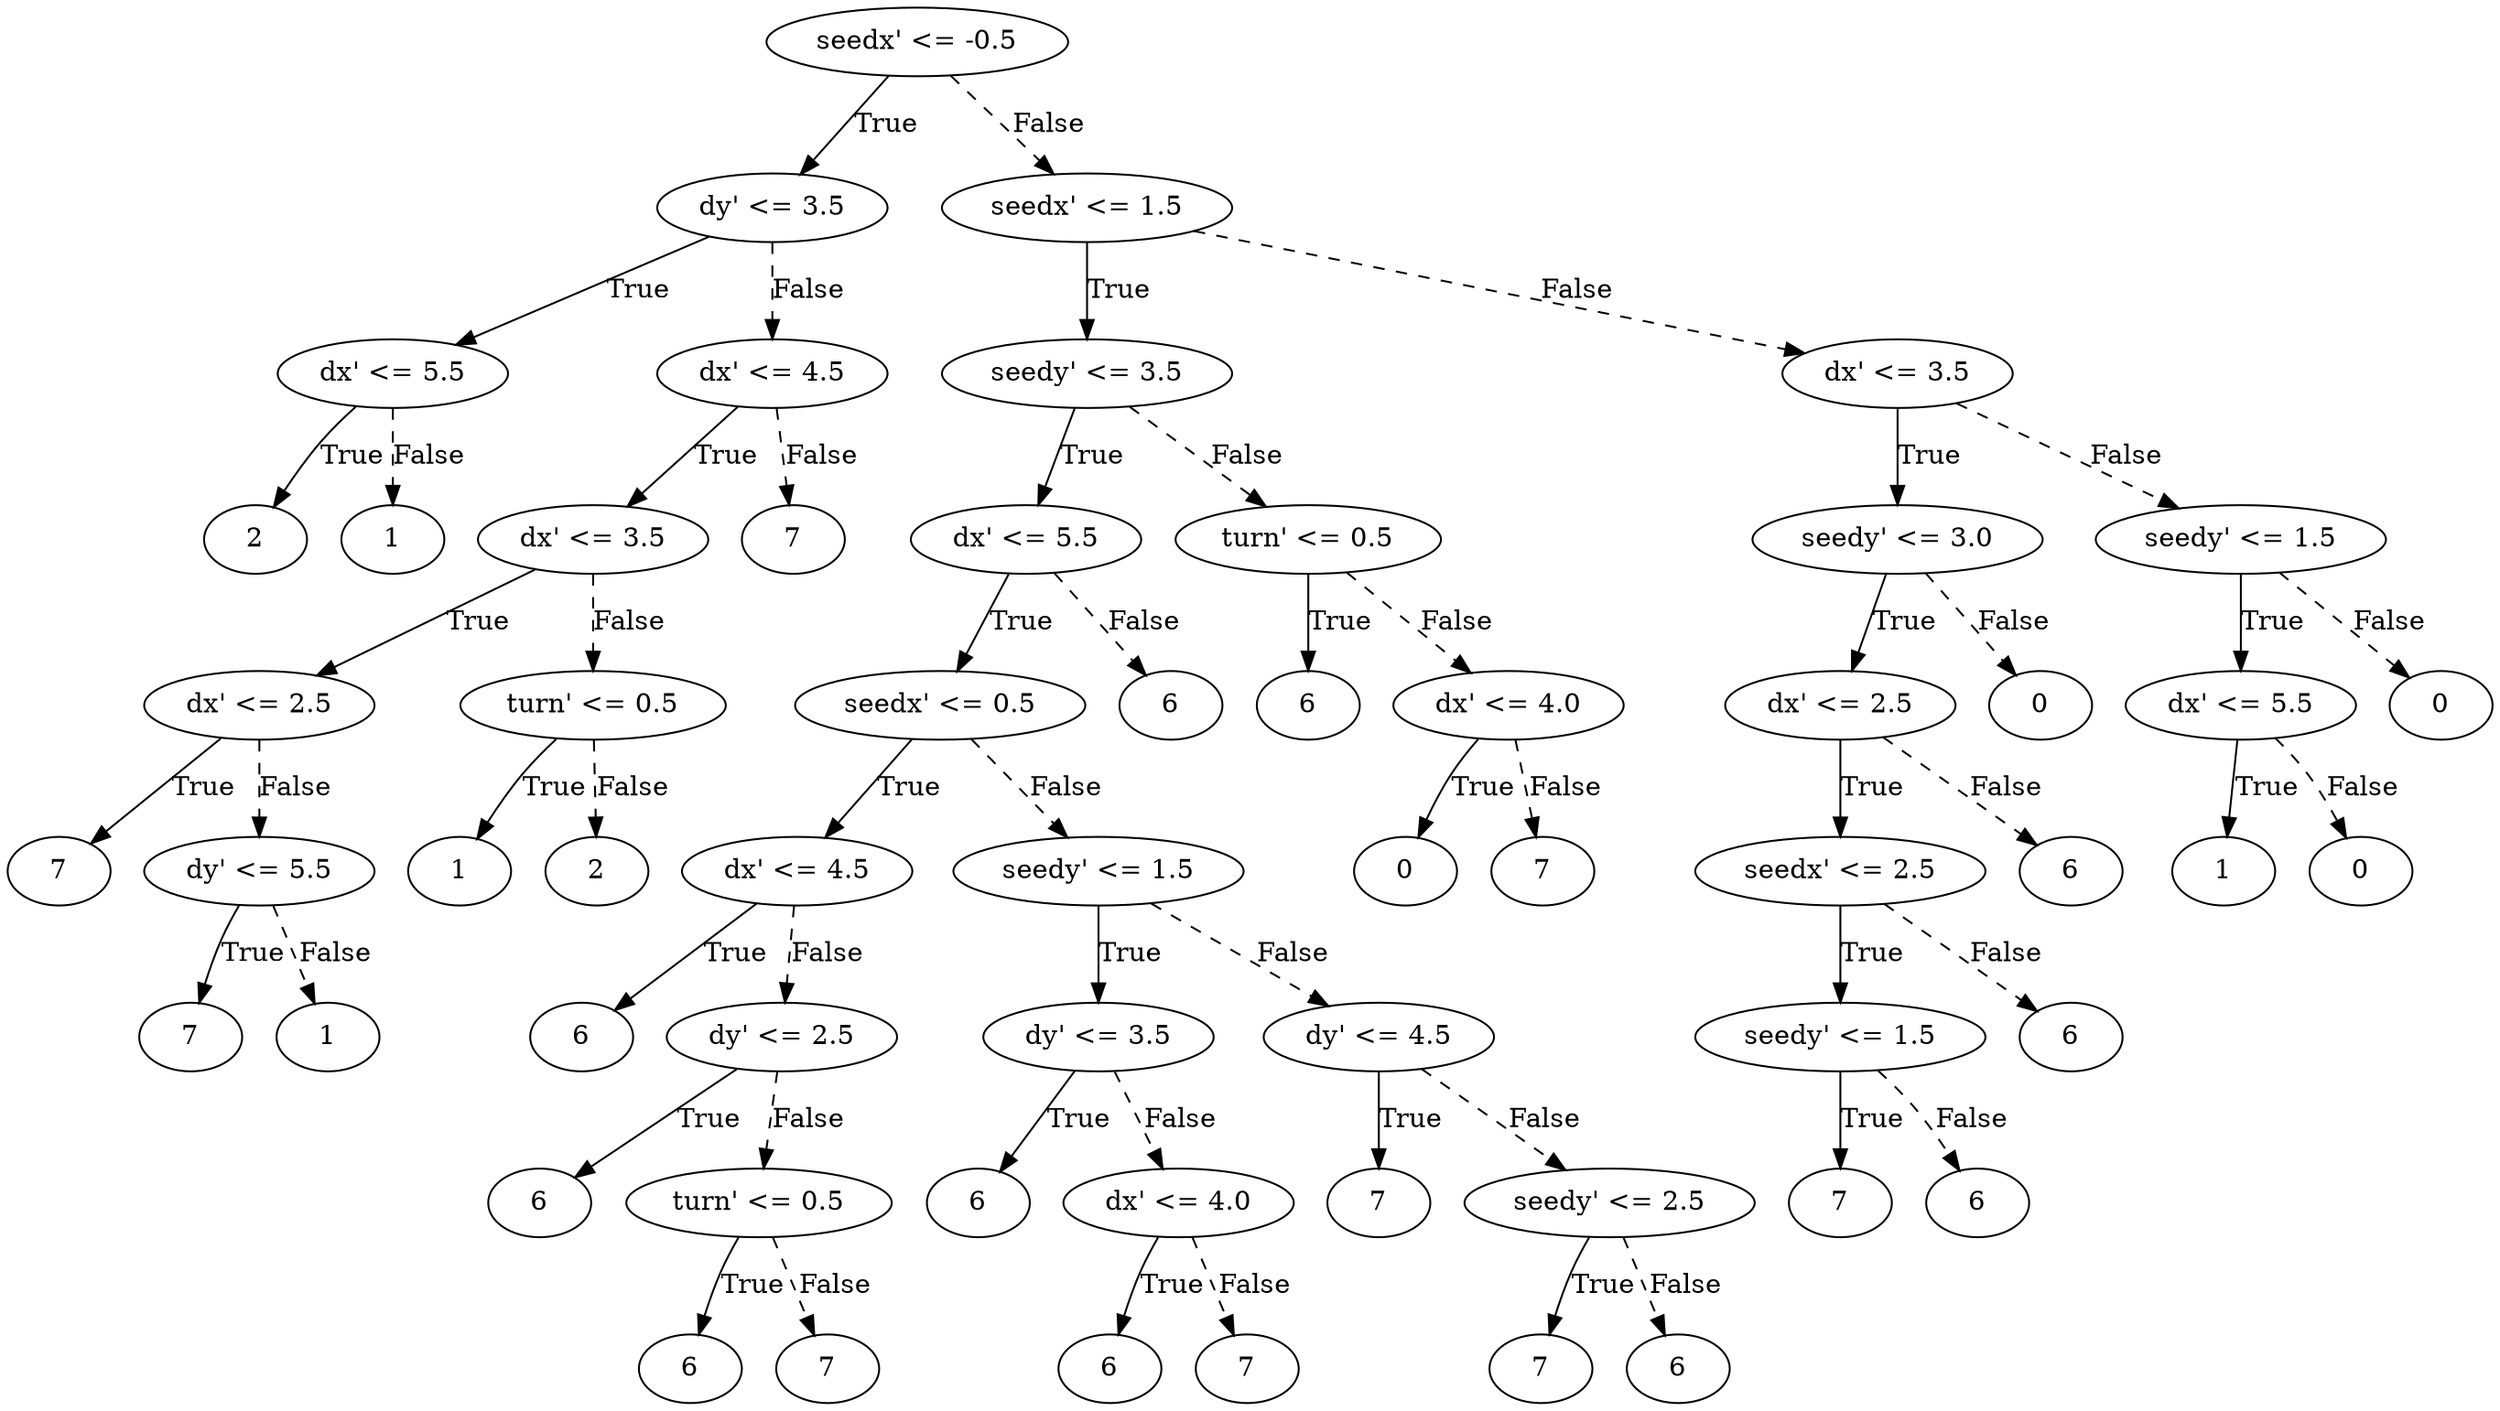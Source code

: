 digraph {
0 [label="seedx' <= -0.5"];
1 [label="dy' <= 3.5"];
2 [label="dx' <= 5.5"];
3 [label="2"];
2 -> 3 [label="True"];
4 [label="1"];
2 -> 4 [style="dashed", label="False"];
1 -> 2 [label="True"];
5 [label="dx' <= 4.5"];
6 [label="dx' <= 3.5"];
7 [label="dx' <= 2.5"];
8 [label="7"];
7 -> 8 [label="True"];
9 [label="dy' <= 5.5"];
10 [label="7"];
9 -> 10 [label="True"];
11 [label="1"];
9 -> 11 [style="dashed", label="False"];
7 -> 9 [style="dashed", label="False"];
6 -> 7 [label="True"];
12 [label="turn' <= 0.5"];
13 [label="1"];
12 -> 13 [label="True"];
14 [label="2"];
12 -> 14 [style="dashed", label="False"];
6 -> 12 [style="dashed", label="False"];
5 -> 6 [label="True"];
15 [label="7"];
5 -> 15 [style="dashed", label="False"];
1 -> 5 [style="dashed", label="False"];
0 -> 1 [label="True"];
16 [label="seedx' <= 1.5"];
17 [label="seedy' <= 3.5"];
18 [label="dx' <= 5.5"];
19 [label="seedx' <= 0.5"];
20 [label="dx' <= 4.5"];
21 [label="6"];
20 -> 21 [label="True"];
22 [label="dy' <= 2.5"];
23 [label="6"];
22 -> 23 [label="True"];
24 [label="turn' <= 0.5"];
25 [label="6"];
24 -> 25 [label="True"];
26 [label="7"];
24 -> 26 [style="dashed", label="False"];
22 -> 24 [style="dashed", label="False"];
20 -> 22 [style="dashed", label="False"];
19 -> 20 [label="True"];
27 [label="seedy' <= 1.5"];
28 [label="dy' <= 3.5"];
29 [label="6"];
28 -> 29 [label="True"];
30 [label="dx' <= 4.0"];
31 [label="6"];
30 -> 31 [label="True"];
32 [label="7"];
30 -> 32 [style="dashed", label="False"];
28 -> 30 [style="dashed", label="False"];
27 -> 28 [label="True"];
33 [label="dy' <= 4.5"];
34 [label="7"];
33 -> 34 [label="True"];
35 [label="seedy' <= 2.5"];
36 [label="7"];
35 -> 36 [label="True"];
37 [label="6"];
35 -> 37 [style="dashed", label="False"];
33 -> 35 [style="dashed", label="False"];
27 -> 33 [style="dashed", label="False"];
19 -> 27 [style="dashed", label="False"];
18 -> 19 [label="True"];
38 [label="6"];
18 -> 38 [style="dashed", label="False"];
17 -> 18 [label="True"];
39 [label="turn' <= 0.5"];
40 [label="6"];
39 -> 40 [label="True"];
41 [label="dx' <= 4.0"];
42 [label="0"];
41 -> 42 [label="True"];
43 [label="7"];
41 -> 43 [style="dashed", label="False"];
39 -> 41 [style="dashed", label="False"];
17 -> 39 [style="dashed", label="False"];
16 -> 17 [label="True"];
44 [label="dx' <= 3.5"];
45 [label="seedy' <= 3.0"];
46 [label="dx' <= 2.5"];
47 [label="seedx' <= 2.5"];
48 [label="seedy' <= 1.5"];
49 [label="7"];
48 -> 49 [label="True"];
50 [label="6"];
48 -> 50 [style="dashed", label="False"];
47 -> 48 [label="True"];
51 [label="6"];
47 -> 51 [style="dashed", label="False"];
46 -> 47 [label="True"];
52 [label="6"];
46 -> 52 [style="dashed", label="False"];
45 -> 46 [label="True"];
53 [label="0"];
45 -> 53 [style="dashed", label="False"];
44 -> 45 [label="True"];
54 [label="seedy' <= 1.5"];
55 [label="dx' <= 5.5"];
56 [label="1"];
55 -> 56 [label="True"];
57 [label="0"];
55 -> 57 [style="dashed", label="False"];
54 -> 55 [label="True"];
58 [label="0"];
54 -> 58 [style="dashed", label="False"];
44 -> 54 [style="dashed", label="False"];
16 -> 44 [style="dashed", label="False"];
0 -> 16 [style="dashed", label="False"];

}
